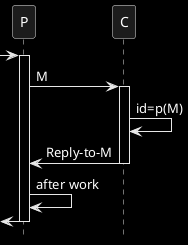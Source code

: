 @startuml
hide footbox
skinparam monochrome reverse
->P
activate P
P->C: M
activate C
C->C: id=p(M)
C->P: Reply-to-M
deactivate C
P->P: after work
<-P
deactivate P
@enduml

